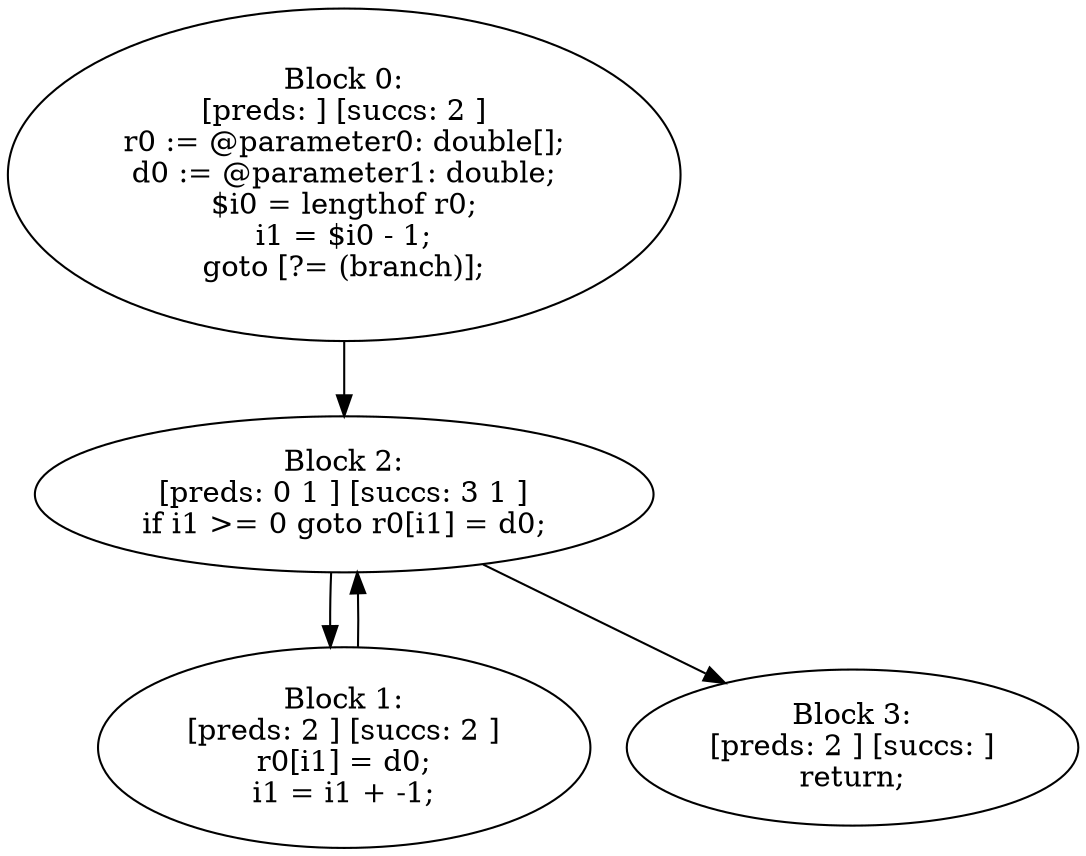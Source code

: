 digraph "unitGraph" {
    "Block 0:
[preds: ] [succs: 2 ]
r0 := @parameter0: double[];
d0 := @parameter1: double;
$i0 = lengthof r0;
i1 = $i0 - 1;
goto [?= (branch)];
"
    "Block 1:
[preds: 2 ] [succs: 2 ]
r0[i1] = d0;
i1 = i1 + -1;
"
    "Block 2:
[preds: 0 1 ] [succs: 3 1 ]
if i1 >= 0 goto r0[i1] = d0;
"
    "Block 3:
[preds: 2 ] [succs: ]
return;
"
    "Block 0:
[preds: ] [succs: 2 ]
r0 := @parameter0: double[];
d0 := @parameter1: double;
$i0 = lengthof r0;
i1 = $i0 - 1;
goto [?= (branch)];
"->"Block 2:
[preds: 0 1 ] [succs: 3 1 ]
if i1 >= 0 goto r0[i1] = d0;
";
    "Block 1:
[preds: 2 ] [succs: 2 ]
r0[i1] = d0;
i1 = i1 + -1;
"->"Block 2:
[preds: 0 1 ] [succs: 3 1 ]
if i1 >= 0 goto r0[i1] = d0;
";
    "Block 2:
[preds: 0 1 ] [succs: 3 1 ]
if i1 >= 0 goto r0[i1] = d0;
"->"Block 3:
[preds: 2 ] [succs: ]
return;
";
    "Block 2:
[preds: 0 1 ] [succs: 3 1 ]
if i1 >= 0 goto r0[i1] = d0;
"->"Block 1:
[preds: 2 ] [succs: 2 ]
r0[i1] = d0;
i1 = i1 + -1;
";
}
